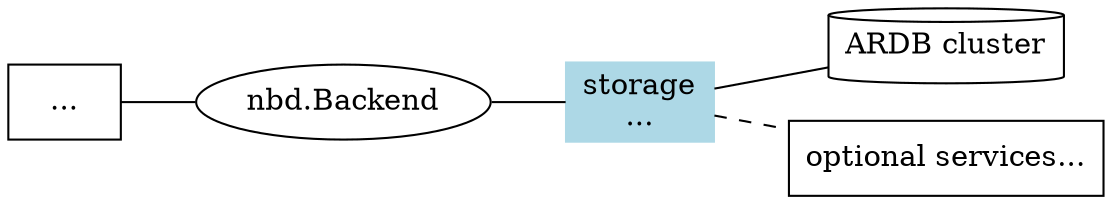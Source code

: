 graph {
    rankdir=LR

    dotted [label="..." shape=rectangle]
    nbdbackend [label="nbd.Backend"]
    storage [label="storage\n..." shape=rectangle style=filled color=lightblue]

    dotted -- nbdbackend
    nbdbackend -- storage

    ardb [label="ARDB cluster" shape=cylinder]
    other [label="optional services..." shape=rectangle]

    storage -- ardb
    storage -- other [style="dashed"]
}